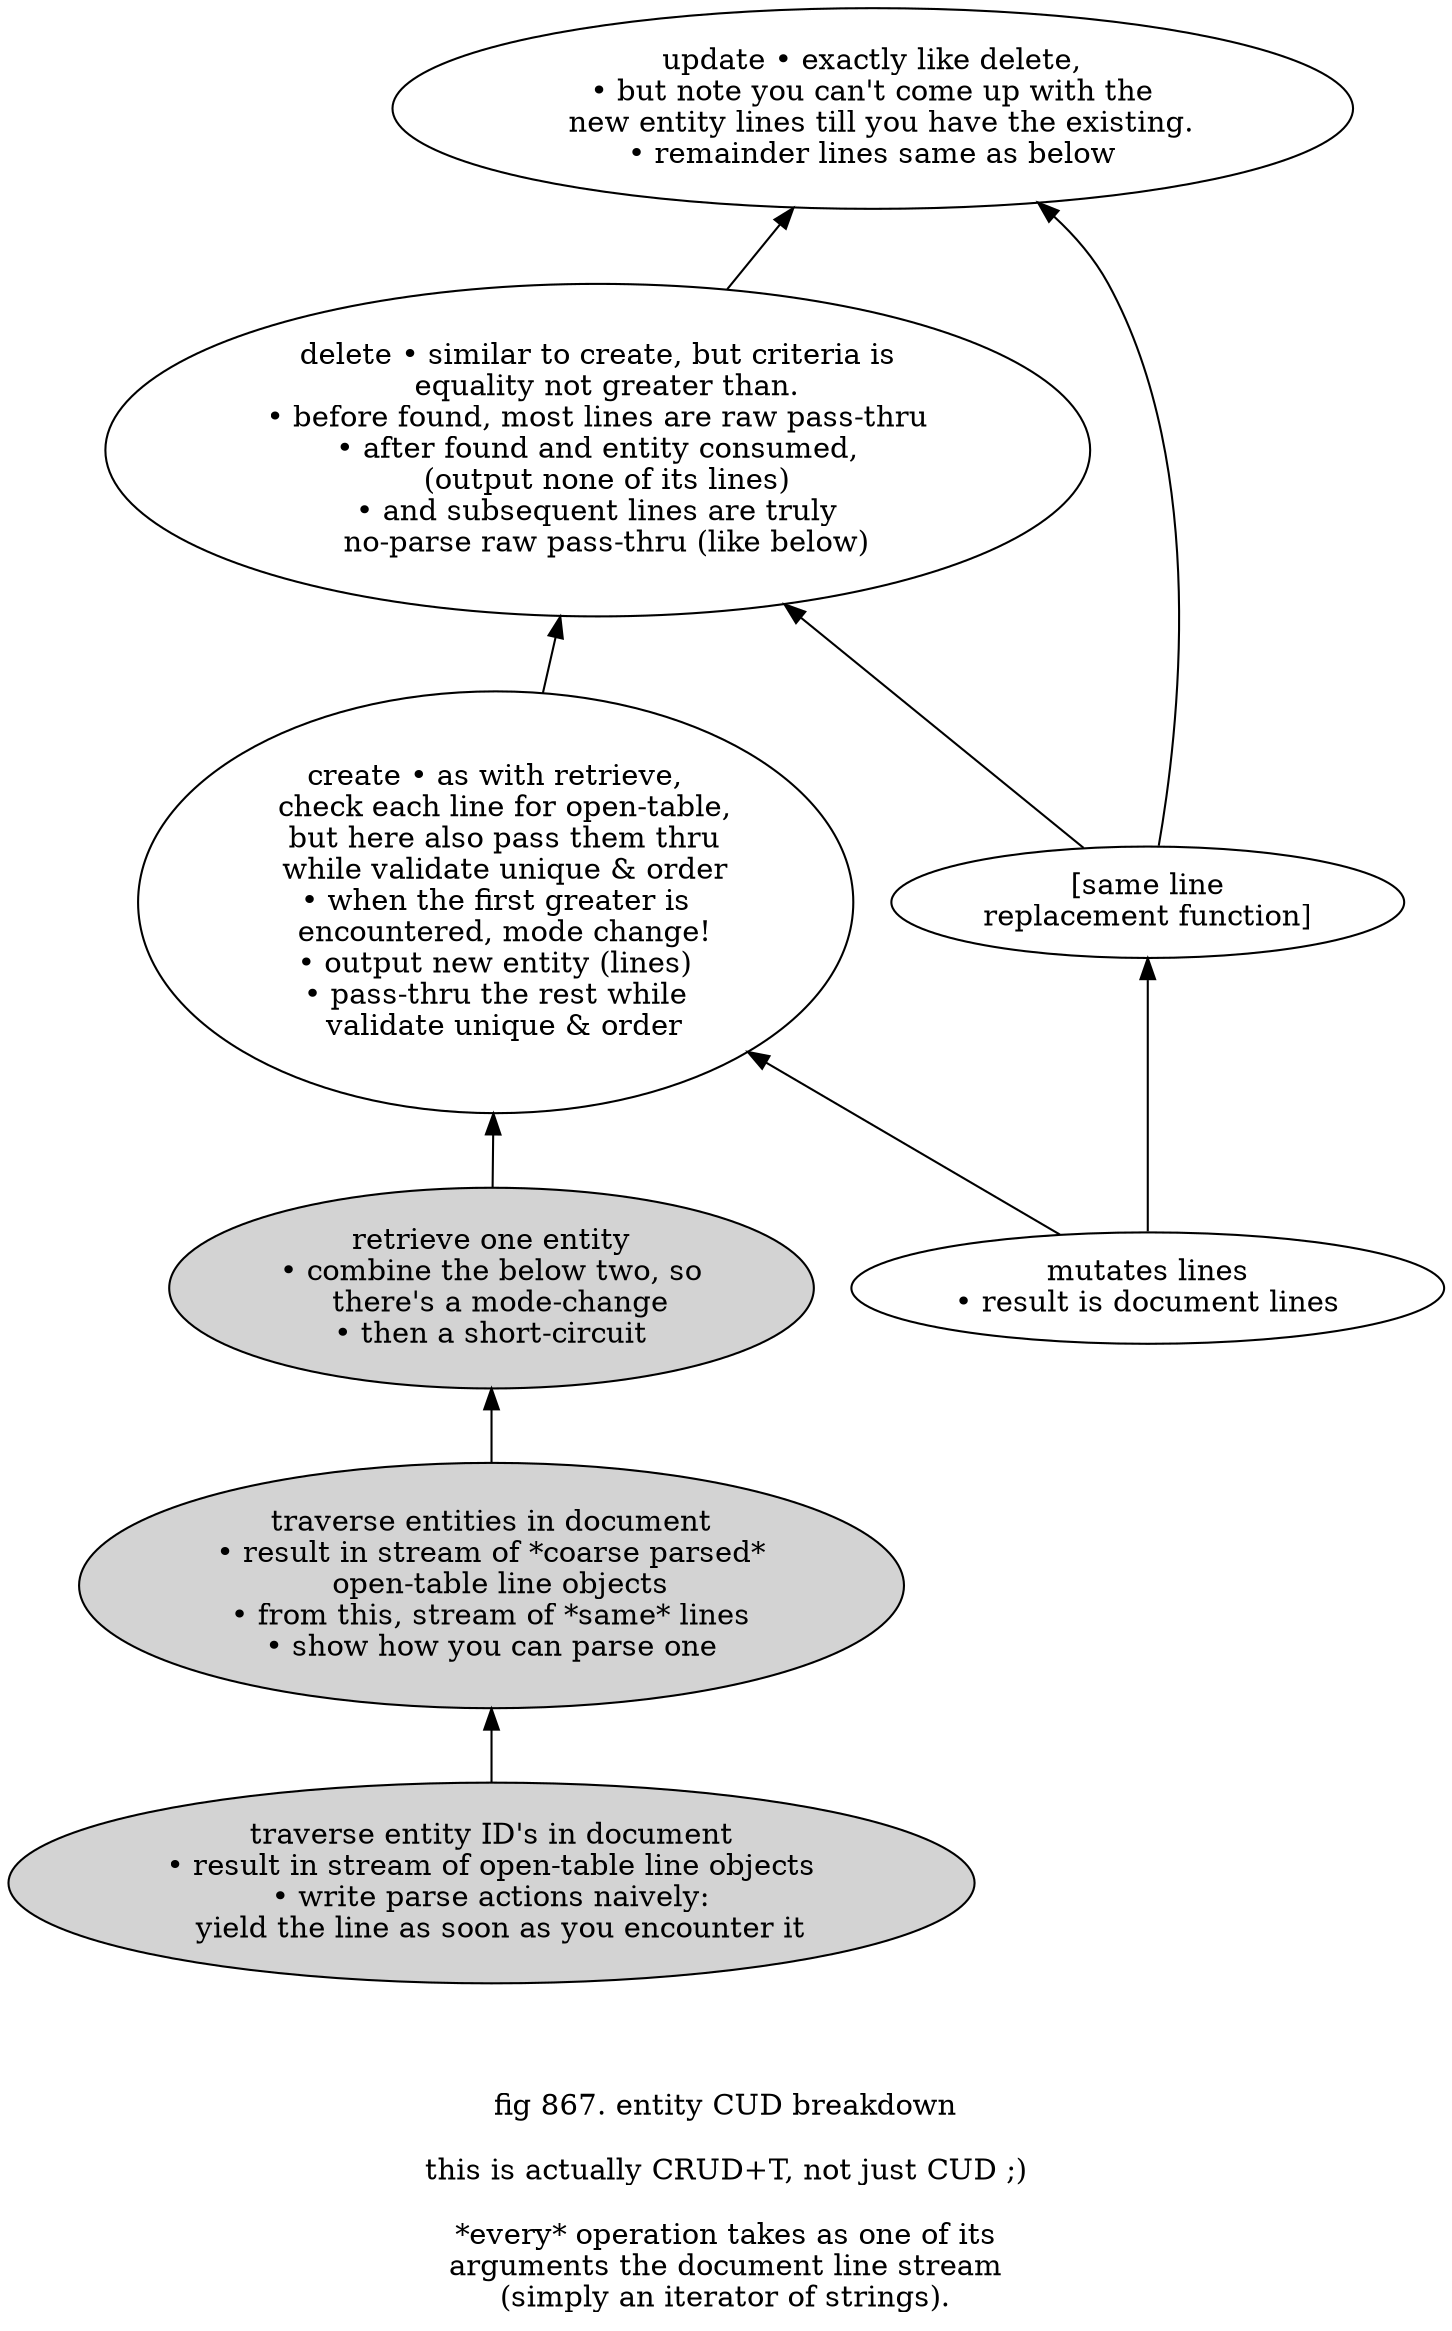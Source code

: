 digraph g {
rankdir=BT

n042[label="update • exactly like delete,
• but note you can't come up with the
  new entity lines till you have the existing.
• remainder lines same as below
"]


n125->n042
n125[label="delete • similar to create, but criteria is
  equality not greater than.
• before found, most lines are raw pass-thru
• after found and entity consumed,
  (output none of its lines)
• and subsequent lines are truly
  no-parse raw pass-thru (like below)
"]


n208->n125
n208[label="create • as with retrieve,
  check each line for open-table,
  but here also pass them thru
  while validate unique & order
• when the first greater is
  encountered, mode change!
• output new entity (lines)
• pass-thru the rest while
  validate unique & order
"]


n292->n208
n292[label="retrieve one entity
• combine the below two, so
  there's a mode-change
• then a short-circuit
" style=filled]


n375->n292
n375[label="traverse entities in document
• result in stream of *coarse parsed*
  open-table line objects
• from this, stream of *same* lines
• show how you can parse one
" style=filled]


n458->n375
n458[label="traverse entity ID's in document
• result in stream of open-table line objects
• write parse actions naively:
  yield the line as soon as you encounter it
" style=filled]


nAAA->n042
nAAA->n125
nAAA[label="[same line\nreplacement function]"]


nBBB->nAAA
nBBB->n208
nBBB[label="mutates lines\n• result is document lines"]


label="


fig 867. entity CUD breakdown

this is actually CRUD+T, not just CUD ;)

*every* operation takes as one of its
arguments the document line stream
(simply an iterator of strings).
"
}
/*
#born.
*/

